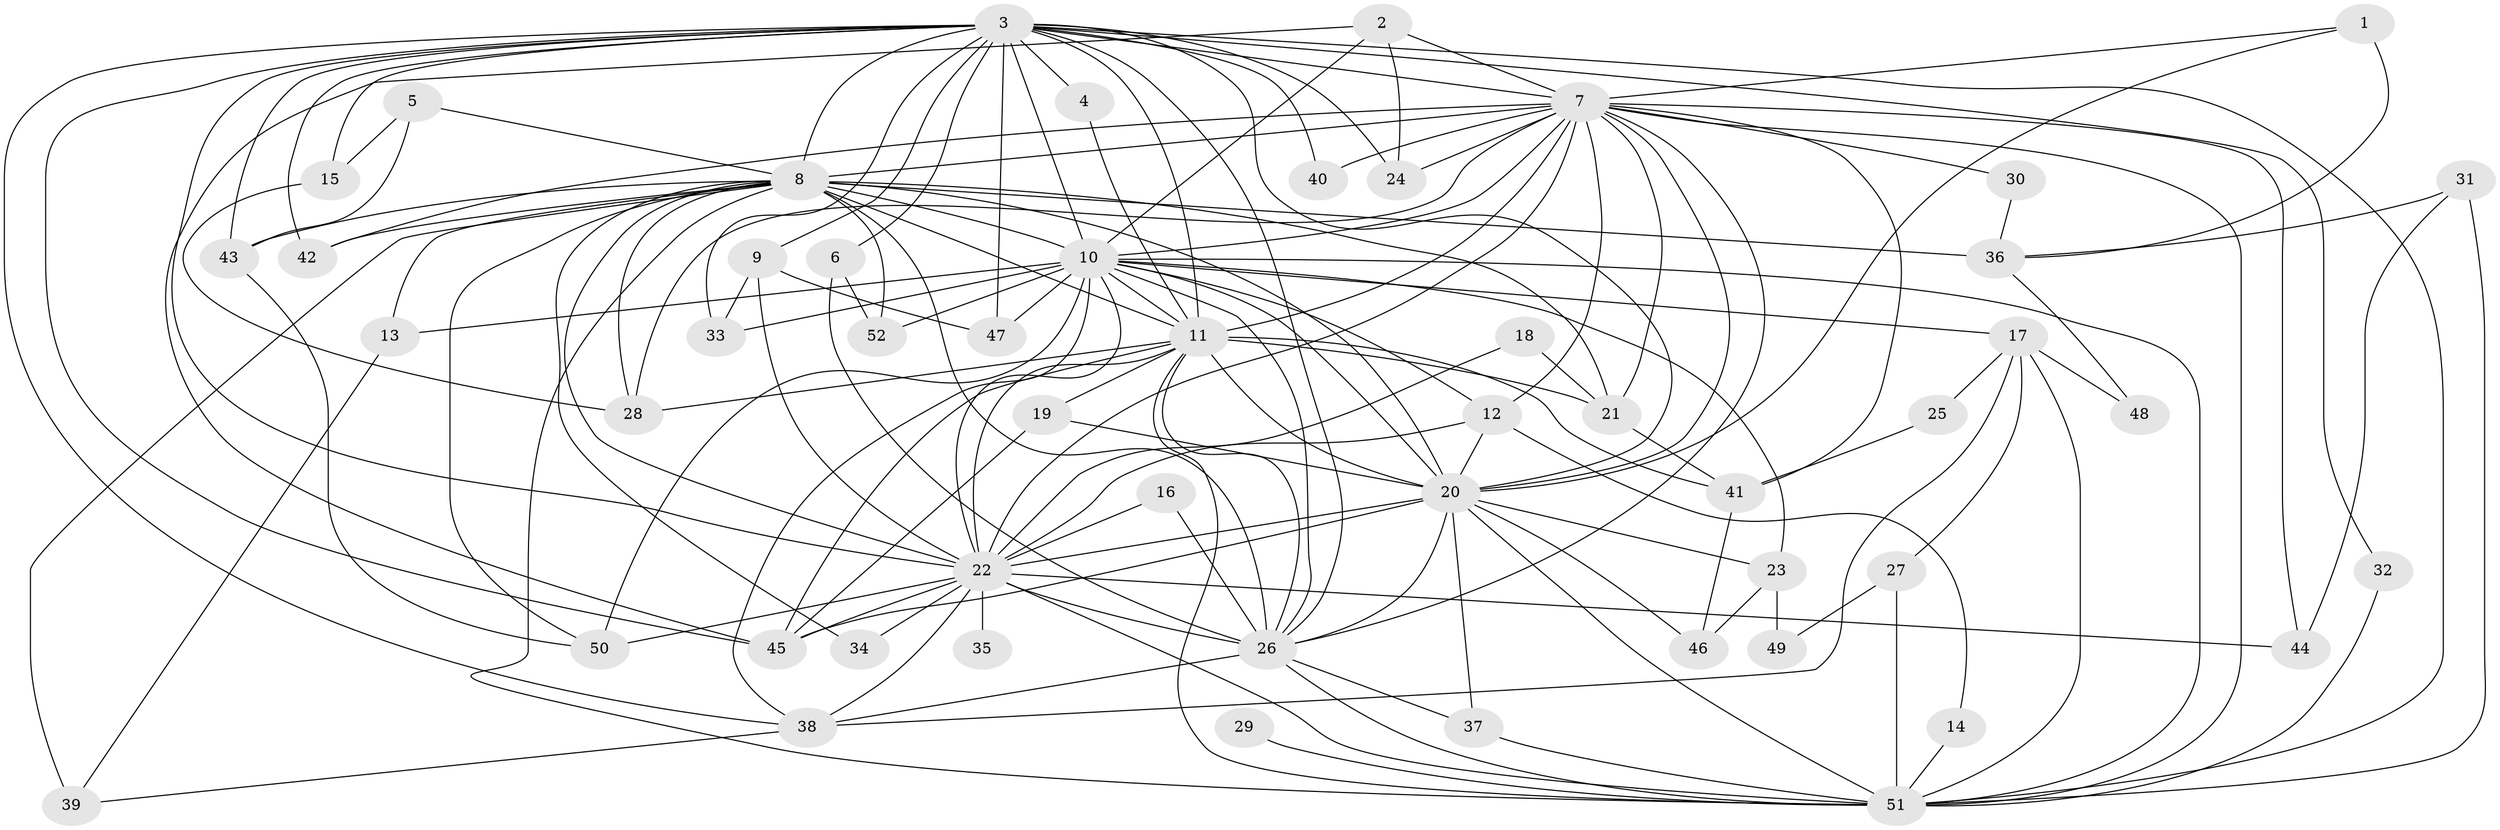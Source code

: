 // original degree distribution, {19: 0.019417475728155338, 30: 0.009708737864077669, 23: 0.009708737864077669, 24: 0.019417475728155338, 16: 0.009708737864077669, 22: 0.009708737864077669, 12: 0.009708737864077669, 20: 0.009708737864077669, 2: 0.5436893203883495, 5: 0.05825242718446602, 3: 0.20388349514563106, 4: 0.06796116504854369, 6: 0.009708737864077669, 7: 0.019417475728155338}
// Generated by graph-tools (version 1.1) at 2025/01/03/09/25 03:01:30]
// undirected, 52 vertices, 144 edges
graph export_dot {
graph [start="1"]
  node [color=gray90,style=filled];
  1;
  2;
  3;
  4;
  5;
  6;
  7;
  8;
  9;
  10;
  11;
  12;
  13;
  14;
  15;
  16;
  17;
  18;
  19;
  20;
  21;
  22;
  23;
  24;
  25;
  26;
  27;
  28;
  29;
  30;
  31;
  32;
  33;
  34;
  35;
  36;
  37;
  38;
  39;
  40;
  41;
  42;
  43;
  44;
  45;
  46;
  47;
  48;
  49;
  50;
  51;
  52;
  1 -- 7 [weight=1.0];
  1 -- 20 [weight=1.0];
  1 -- 36 [weight=1.0];
  2 -- 7 [weight=1.0];
  2 -- 10 [weight=1.0];
  2 -- 24 [weight=1.0];
  2 -- 45 [weight=1.0];
  3 -- 4 [weight=1.0];
  3 -- 6 [weight=1.0];
  3 -- 7 [weight=2.0];
  3 -- 8 [weight=1.0];
  3 -- 9 [weight=1.0];
  3 -- 10 [weight=2.0];
  3 -- 11 [weight=1.0];
  3 -- 15 [weight=1.0];
  3 -- 20 [weight=1.0];
  3 -- 22 [weight=1.0];
  3 -- 24 [weight=1.0];
  3 -- 26 [weight=1.0];
  3 -- 32 [weight=1.0];
  3 -- 33 [weight=1.0];
  3 -- 38 [weight=1.0];
  3 -- 40 [weight=1.0];
  3 -- 42 [weight=1.0];
  3 -- 43 [weight=2.0];
  3 -- 45 [weight=1.0];
  3 -- 47 [weight=1.0];
  3 -- 51 [weight=1.0];
  4 -- 11 [weight=1.0];
  5 -- 8 [weight=1.0];
  5 -- 15 [weight=1.0];
  5 -- 43 [weight=1.0];
  6 -- 26 [weight=1.0];
  6 -- 52 [weight=1.0];
  7 -- 8 [weight=2.0];
  7 -- 10 [weight=2.0];
  7 -- 11 [weight=2.0];
  7 -- 12 [weight=1.0];
  7 -- 20 [weight=2.0];
  7 -- 21 [weight=1.0];
  7 -- 22 [weight=2.0];
  7 -- 24 [weight=1.0];
  7 -- 26 [weight=2.0];
  7 -- 28 [weight=1.0];
  7 -- 30 [weight=1.0];
  7 -- 40 [weight=1.0];
  7 -- 41 [weight=2.0];
  7 -- 42 [weight=1.0];
  7 -- 44 [weight=1.0];
  7 -- 51 [weight=2.0];
  8 -- 10 [weight=2.0];
  8 -- 11 [weight=1.0];
  8 -- 13 [weight=1.0];
  8 -- 20 [weight=3.0];
  8 -- 21 [weight=1.0];
  8 -- 22 [weight=1.0];
  8 -- 26 [weight=3.0];
  8 -- 28 [weight=1.0];
  8 -- 34 [weight=1.0];
  8 -- 36 [weight=4.0];
  8 -- 39 [weight=1.0];
  8 -- 42 [weight=1.0];
  8 -- 43 [weight=1.0];
  8 -- 50 [weight=1.0];
  8 -- 51 [weight=3.0];
  8 -- 52 [weight=1.0];
  9 -- 22 [weight=1.0];
  9 -- 33 [weight=1.0];
  9 -- 47 [weight=1.0];
  10 -- 11 [weight=1.0];
  10 -- 12 [weight=1.0];
  10 -- 13 [weight=2.0];
  10 -- 17 [weight=1.0];
  10 -- 20 [weight=1.0];
  10 -- 22 [weight=1.0];
  10 -- 23 [weight=2.0];
  10 -- 26 [weight=1.0];
  10 -- 33 [weight=1.0];
  10 -- 38 [weight=1.0];
  10 -- 47 [weight=1.0];
  10 -- 50 [weight=1.0];
  10 -- 51 [weight=1.0];
  10 -- 52 [weight=1.0];
  11 -- 19 [weight=1.0];
  11 -- 20 [weight=1.0];
  11 -- 21 [weight=1.0];
  11 -- 22 [weight=3.0];
  11 -- 26 [weight=1.0];
  11 -- 28 [weight=1.0];
  11 -- 41 [weight=2.0];
  11 -- 45 [weight=1.0];
  11 -- 51 [weight=1.0];
  12 -- 14 [weight=1.0];
  12 -- 20 [weight=1.0];
  12 -- 22 [weight=1.0];
  13 -- 39 [weight=1.0];
  14 -- 51 [weight=1.0];
  15 -- 28 [weight=1.0];
  16 -- 22 [weight=1.0];
  16 -- 26 [weight=2.0];
  17 -- 25 [weight=1.0];
  17 -- 27 [weight=1.0];
  17 -- 38 [weight=1.0];
  17 -- 48 [weight=1.0];
  17 -- 51 [weight=1.0];
  18 -- 21 [weight=1.0];
  18 -- 22 [weight=1.0];
  19 -- 20 [weight=1.0];
  19 -- 45 [weight=1.0];
  20 -- 22 [weight=2.0];
  20 -- 23 [weight=1.0];
  20 -- 26 [weight=1.0];
  20 -- 37 [weight=1.0];
  20 -- 45 [weight=1.0];
  20 -- 46 [weight=1.0];
  20 -- 51 [weight=1.0];
  21 -- 41 [weight=1.0];
  22 -- 26 [weight=2.0];
  22 -- 34 [weight=1.0];
  22 -- 35 [weight=1.0];
  22 -- 38 [weight=1.0];
  22 -- 44 [weight=1.0];
  22 -- 45 [weight=1.0];
  22 -- 50 [weight=1.0];
  22 -- 51 [weight=1.0];
  23 -- 46 [weight=1.0];
  23 -- 49 [weight=1.0];
  25 -- 41 [weight=1.0];
  26 -- 37 [weight=1.0];
  26 -- 38 [weight=1.0];
  26 -- 51 [weight=1.0];
  27 -- 49 [weight=1.0];
  27 -- 51 [weight=2.0];
  29 -- 51 [weight=1.0];
  30 -- 36 [weight=1.0];
  31 -- 36 [weight=1.0];
  31 -- 44 [weight=1.0];
  31 -- 51 [weight=1.0];
  32 -- 51 [weight=1.0];
  36 -- 48 [weight=1.0];
  37 -- 51 [weight=1.0];
  38 -- 39 [weight=1.0];
  41 -- 46 [weight=1.0];
  43 -- 50 [weight=1.0];
}
